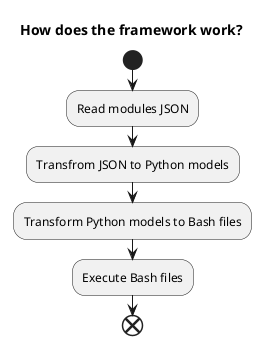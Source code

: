 @startuml dotfiles_flow
start
title How does the framework work?

:Read modules JSON;
:Transfrom JSON to Python models;
:Transform Python models to Bash files;
:Execute Bash files;
end
@enduml

